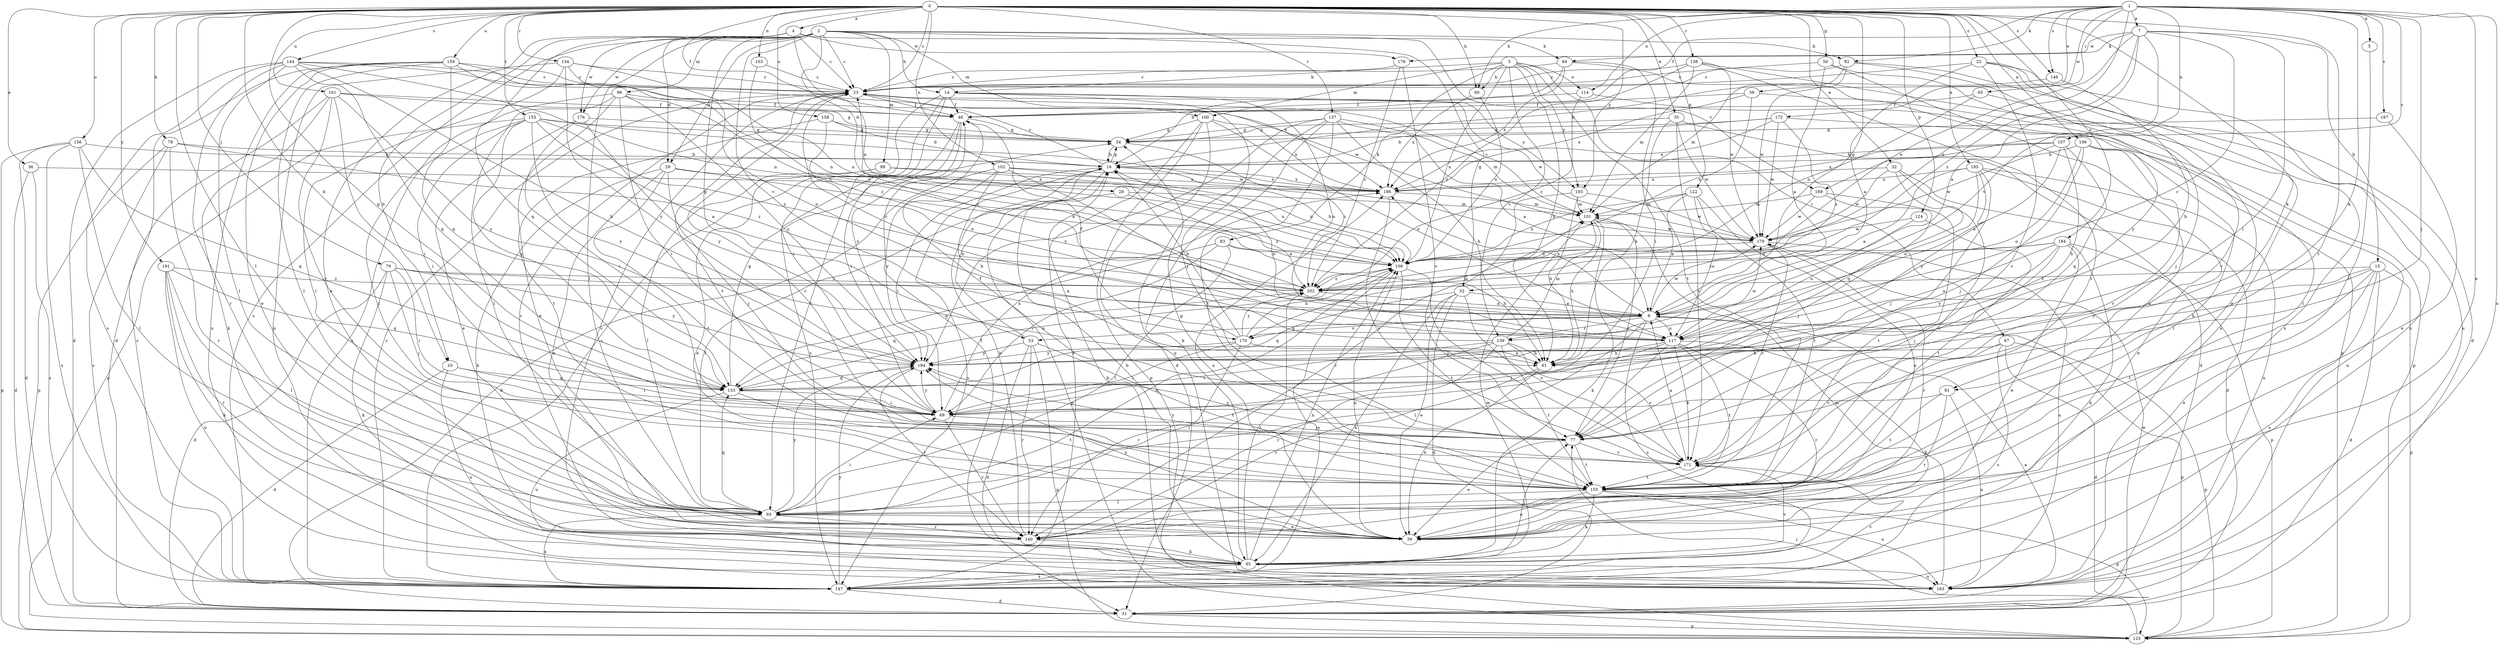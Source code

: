 strict digraph  {
0;
1;
2;
3;
4;
5;
7;
8;
10;
14;
15;
16;
22;
23;
28;
29;
31;
32;
35;
36;
38;
39;
46;
50;
52;
53;
54;
60;
61;
65;
67;
69;
70;
77;
78;
81;
82;
83;
84;
85;
93;
96;
99;
100;
101;
102;
103;
106;
107;
108;
114;
117;
122;
124;
125;
133;
134;
137;
138;
139;
140;
144;
146;
147;
153;
155;
156;
158;
159;
161;
163;
167;
169;
170;
171;
172;
176;
178;
179;
184;
185;
186;
191;
193;
194;
202;
0 -> 4  [label=a];
0 -> 10  [label=b];
0 -> 22  [label=c];
0 -> 23  [label=c];
0 -> 32  [label=e];
0 -> 35  [label=e];
0 -> 36  [label=e];
0 -> 46  [label=f];
0 -> 50  [label=g];
0 -> 52  [label=g];
0 -> 60  [label=h];
0 -> 70  [label=j];
0 -> 78  [label=k];
0 -> 81  [label=k];
0 -> 93  [label=l];
0 -> 102  [label=n];
0 -> 103  [label=n];
0 -> 106  [label=n];
0 -> 122  [label=p];
0 -> 124  [label=p];
0 -> 133  [label=q];
0 -> 134  [label=r];
0 -> 137  [label=r];
0 -> 138  [label=r];
0 -> 144  [label=s];
0 -> 146  [label=s];
0 -> 153  [label=t];
0 -> 155  [label=t];
0 -> 156  [label=u];
0 -> 158  [label=u];
0 -> 159  [label=u];
0 -> 161  [label=u];
0 -> 184  [label=x];
0 -> 185  [label=x];
0 -> 191  [label=y];
0 -> 193  [label=y];
1 -> 5  [label=a];
1 -> 7  [label=a];
1 -> 38  [label=e];
1 -> 39  [label=e];
1 -> 46  [label=f];
1 -> 60  [label=h];
1 -> 65  [label=i];
1 -> 77  [label=j];
1 -> 81  [label=k];
1 -> 82  [label=k];
1 -> 107  [label=n];
1 -> 114  [label=o];
1 -> 146  [label=s];
1 -> 163  [label=u];
1 -> 167  [label=v];
1 -> 169  [label=v];
1 -> 172  [label=w];
1 -> 202  [label=z];
2 -> 10  [label=b];
2 -> 14  [label=b];
2 -> 23  [label=c];
2 -> 28  [label=d];
2 -> 29  [label=d];
2 -> 52  [label=g];
2 -> 53  [label=g];
2 -> 82  [label=k];
2 -> 93  [label=l];
2 -> 96  [label=m];
2 -> 99  [label=m];
2 -> 100  [label=m];
2 -> 147  [label=s];
2 -> 169  [label=v];
2 -> 170  [label=v];
2 -> 176  [label=w];
3 -> 14  [label=b];
3 -> 60  [label=h];
3 -> 61  [label=h];
3 -> 67  [label=i];
3 -> 83  [label=k];
3 -> 100  [label=m];
3 -> 108  [label=n];
3 -> 114  [label=o];
3 -> 139  [label=r];
3 -> 155  [label=t];
3 -> 193  [label=y];
4 -> 23  [label=c];
4 -> 29  [label=d];
4 -> 39  [label=e];
4 -> 84  [label=k];
4 -> 108  [label=n];
4 -> 133  [label=q];
4 -> 176  [label=w];
4 -> 178  [label=w];
5 -> 93  [label=l];
7 -> 8  [label=a];
7 -> 15  [label=b];
7 -> 69  [label=i];
7 -> 84  [label=k];
7 -> 108  [label=n];
7 -> 139  [label=r];
7 -> 170  [label=v];
7 -> 178  [label=w];
7 -> 202  [label=z];
8 -> 23  [label=c];
8 -> 53  [label=g];
8 -> 93  [label=l];
8 -> 117  [label=o];
8 -> 125  [label=p];
8 -> 139  [label=r];
8 -> 147  [label=s];
8 -> 170  [label=v];
8 -> 179  [label=w];
8 -> 186  [label=x];
10 -> 31  [label=d];
10 -> 69  [label=i];
10 -> 133  [label=q];
10 -> 163  [label=u];
14 -> 46  [label=f];
14 -> 69  [label=i];
14 -> 77  [label=j];
14 -> 93  [label=l];
14 -> 117  [label=o];
14 -> 147  [label=s];
14 -> 193  [label=y];
15 -> 31  [label=d];
15 -> 39  [label=e];
15 -> 61  [label=h];
15 -> 125  [label=p];
15 -> 147  [label=s];
15 -> 155  [label=t];
15 -> 194  [label=y];
15 -> 202  [label=z];
16 -> 23  [label=c];
16 -> 54  [label=g];
16 -> 69  [label=i];
16 -> 125  [label=p];
16 -> 147  [label=s];
16 -> 186  [label=x];
22 -> 8  [label=a];
22 -> 23  [label=c];
22 -> 39  [label=e];
22 -> 147  [label=s];
22 -> 163  [label=u];
22 -> 171  [label=v];
23 -> 46  [label=f];
23 -> 140  [label=r];
23 -> 155  [label=t];
23 -> 179  [label=w];
28 -> 93  [label=l];
28 -> 101  [label=m];
28 -> 202  [label=z];
29 -> 39  [label=e];
29 -> 77  [label=j];
29 -> 85  [label=k];
29 -> 108  [label=n];
29 -> 155  [label=t];
29 -> 186  [label=x];
31 -> 8  [label=a];
31 -> 125  [label=p];
31 -> 179  [label=w];
32 -> 31  [label=d];
32 -> 133  [label=q];
32 -> 155  [label=t];
32 -> 179  [label=w];
32 -> 186  [label=x];
35 -> 31  [label=d];
35 -> 54  [label=g];
35 -> 61  [label=h];
35 -> 171  [label=v];
35 -> 179  [label=w];
36 -> 31  [label=d];
36 -> 147  [label=s];
36 -> 186  [label=x];
38 -> 46  [label=f];
38 -> 108  [label=n];
38 -> 186  [label=x];
38 -> 194  [label=y];
39 -> 108  [label=n];
39 -> 186  [label=x];
39 -> 194  [label=y];
46 -> 54  [label=g];
46 -> 69  [label=i];
46 -> 147  [label=s];
46 -> 194  [label=y];
50 -> 8  [label=a];
50 -> 23  [label=c];
50 -> 39  [label=e];
50 -> 163  [label=u];
52 -> 8  [label=a];
52 -> 31  [label=d];
52 -> 39  [label=e];
52 -> 85  [label=k];
52 -> 133  [label=q];
52 -> 171  [label=v];
53 -> 16  [label=b];
53 -> 31  [label=d];
53 -> 125  [label=p];
53 -> 140  [label=r];
53 -> 155  [label=t];
53 -> 194  [label=y];
54 -> 16  [label=b];
54 -> 202  [label=z];
60 -> 108  [label=n];
60 -> 186  [label=x];
61 -> 39  [label=e];
61 -> 140  [label=r];
65 -> 46  [label=f];
65 -> 77  [label=j];
65 -> 108  [label=n];
67 -> 31  [label=d];
67 -> 61  [label=h];
67 -> 125  [label=p];
67 -> 147  [label=s];
67 -> 171  [label=v];
69 -> 77  [label=j];
69 -> 140  [label=r];
69 -> 186  [label=x];
69 -> 194  [label=y];
70 -> 8  [label=a];
70 -> 31  [label=d];
70 -> 69  [label=i];
70 -> 77  [label=j];
70 -> 85  [label=k];
70 -> 194  [label=y];
70 -> 202  [label=z];
77 -> 39  [label=e];
77 -> 46  [label=f];
77 -> 155  [label=t];
77 -> 171  [label=v];
77 -> 194  [label=y];
78 -> 16  [label=b];
78 -> 125  [label=p];
78 -> 140  [label=r];
78 -> 147  [label=s];
78 -> 202  [label=z];
81 -> 69  [label=i];
81 -> 140  [label=r];
81 -> 155  [label=t];
81 -> 163  [label=u];
82 -> 23  [label=c];
82 -> 101  [label=m];
82 -> 163  [label=u];
82 -> 171  [label=v];
82 -> 179  [label=w];
83 -> 61  [label=h];
83 -> 69  [label=i];
83 -> 93  [label=l];
83 -> 108  [label=n];
83 -> 133  [label=q];
84 -> 16  [label=b];
84 -> 23  [label=c];
84 -> 69  [label=i];
84 -> 125  [label=p];
84 -> 186  [label=x];
85 -> 16  [label=b];
85 -> 23  [label=c];
85 -> 46  [label=f];
85 -> 77  [label=j];
85 -> 108  [label=n];
85 -> 147  [label=s];
85 -> 163  [label=u];
85 -> 171  [label=v];
85 -> 202  [label=z];
93 -> 39  [label=e];
93 -> 69  [label=i];
93 -> 108  [label=n];
93 -> 133  [label=q];
93 -> 140  [label=r];
93 -> 147  [label=s];
93 -> 194  [label=y];
96 -> 39  [label=e];
96 -> 46  [label=f];
96 -> 69  [label=i];
96 -> 93  [label=l];
96 -> 147  [label=s];
96 -> 194  [label=y];
96 -> 202  [label=z];
99 -> 39  [label=e];
99 -> 93  [label=l];
99 -> 108  [label=n];
99 -> 186  [label=x];
100 -> 54  [label=g];
100 -> 117  [label=o];
100 -> 125  [label=p];
100 -> 147  [label=s];
100 -> 163  [label=u];
100 -> 186  [label=x];
101 -> 23  [label=c];
101 -> 61  [label=h];
101 -> 77  [label=j];
101 -> 85  [label=k];
101 -> 179  [label=w];
102 -> 31  [label=d];
102 -> 61  [label=h];
102 -> 108  [label=n];
102 -> 117  [label=o];
102 -> 186  [label=x];
102 -> 194  [label=y];
103 -> 23  [label=c];
103 -> 202  [label=z];
106 -> 16  [label=b];
106 -> 77  [label=j];
106 -> 93  [label=l];
106 -> 117  [label=o];
106 -> 163  [label=u];
106 -> 171  [label=v];
107 -> 8  [label=a];
107 -> 16  [label=b];
107 -> 61  [label=h];
107 -> 133  [label=q];
107 -> 179  [label=w];
107 -> 186  [label=x];
108 -> 16  [label=b];
108 -> 77  [label=j];
108 -> 147  [label=s];
108 -> 155  [label=t];
108 -> 202  [label=z];
114 -> 46  [label=f];
114 -> 125  [label=p];
114 -> 202  [label=z];
117 -> 16  [label=b];
117 -> 61  [label=h];
117 -> 69  [label=i];
117 -> 77  [label=j];
117 -> 85  [label=k];
117 -> 140  [label=r];
117 -> 155  [label=t];
117 -> 171  [label=v];
117 -> 179  [label=w];
122 -> 8  [label=a];
122 -> 39  [label=e];
122 -> 101  [label=m];
122 -> 108  [label=n];
122 -> 117  [label=o];
122 -> 155  [label=t];
124 -> 117  [label=o];
124 -> 155  [label=t];
124 -> 179  [label=w];
125 -> 77  [label=j];
133 -> 54  [label=g];
133 -> 69  [label=i];
133 -> 108  [label=n];
133 -> 155  [label=t];
133 -> 163  [label=u];
134 -> 23  [label=c];
134 -> 93  [label=l];
134 -> 108  [label=n];
134 -> 117  [label=o];
134 -> 163  [label=u];
134 -> 194  [label=y];
137 -> 8  [label=a];
137 -> 31  [label=d];
137 -> 54  [label=g];
137 -> 61  [label=h];
137 -> 85  [label=k];
137 -> 101  [label=m];
137 -> 155  [label=t];
137 -> 194  [label=y];
138 -> 23  [label=c];
138 -> 31  [label=d];
138 -> 101  [label=m];
138 -> 155  [label=t];
138 -> 179  [label=w];
138 -> 202  [label=z];
139 -> 23  [label=c];
139 -> 61  [label=h];
139 -> 69  [label=i];
139 -> 93  [label=l];
139 -> 101  [label=m];
139 -> 140  [label=r];
139 -> 155  [label=t];
139 -> 171  [label=v];
140 -> 16  [label=b];
140 -> 85  [label=k];
144 -> 23  [label=c];
144 -> 31  [label=d];
144 -> 61  [label=h];
144 -> 93  [label=l];
144 -> 108  [label=n];
144 -> 133  [label=q];
144 -> 140  [label=r];
144 -> 147  [label=s];
144 -> 186  [label=x];
146 -> 16  [label=b];
146 -> 61  [label=h];
147 -> 23  [label=c];
147 -> 31  [label=d];
147 -> 101  [label=m];
147 -> 171  [label=v];
147 -> 194  [label=y];
153 -> 8  [label=a];
153 -> 54  [label=g];
153 -> 69  [label=i];
153 -> 125  [label=p];
153 -> 133  [label=q];
153 -> 155  [label=t];
153 -> 179  [label=w];
153 -> 194  [label=y];
153 -> 202  [label=z];
155 -> 23  [label=c];
155 -> 39  [label=e];
155 -> 54  [label=g];
155 -> 85  [label=k];
155 -> 93  [label=l];
155 -> 125  [label=p];
155 -> 163  [label=u];
156 -> 16  [label=b];
156 -> 31  [label=d];
156 -> 93  [label=l];
156 -> 125  [label=p];
156 -> 133  [label=q];
156 -> 147  [label=s];
158 -> 16  [label=b];
158 -> 54  [label=g];
158 -> 117  [label=o];
158 -> 155  [label=t];
159 -> 23  [label=c];
159 -> 31  [label=d];
159 -> 39  [label=e];
159 -> 93  [label=l];
159 -> 108  [label=n];
159 -> 133  [label=q];
159 -> 163  [label=u];
159 -> 179  [label=w];
161 -> 46  [label=f];
161 -> 54  [label=g];
161 -> 69  [label=i];
161 -> 85  [label=k];
161 -> 147  [label=s];
161 -> 171  [label=v];
161 -> 194  [label=y];
163 -> 16  [label=b];
163 -> 101  [label=m];
167 -> 39  [label=e];
167 -> 54  [label=g];
169 -> 77  [label=j];
169 -> 101  [label=m];
169 -> 155  [label=t];
169 -> 179  [label=w];
170 -> 16  [label=b];
170 -> 46  [label=f];
170 -> 61  [label=h];
170 -> 69  [label=i];
170 -> 101  [label=m];
170 -> 108  [label=n];
170 -> 140  [label=r];
170 -> 194  [label=y];
170 -> 202  [label=z];
171 -> 8  [label=a];
171 -> 155  [label=t];
171 -> 194  [label=y];
172 -> 16  [label=b];
172 -> 54  [label=g];
172 -> 155  [label=t];
172 -> 179  [label=w];
172 -> 186  [label=x];
172 -> 202  [label=z];
176 -> 39  [label=e];
176 -> 54  [label=g];
176 -> 69  [label=i];
176 -> 194  [label=y];
178 -> 23  [label=c];
178 -> 171  [label=v];
178 -> 202  [label=z];
179 -> 108  [label=n];
179 -> 140  [label=r];
179 -> 163  [label=u];
179 -> 171  [label=v];
184 -> 39  [label=e];
184 -> 77  [label=j];
184 -> 85  [label=k];
184 -> 108  [label=n];
184 -> 117  [label=o];
184 -> 125  [label=p];
184 -> 194  [label=y];
184 -> 202  [label=z];
185 -> 8  [label=a];
185 -> 39  [label=e];
185 -> 77  [label=j];
185 -> 117  [label=o];
185 -> 163  [label=u];
185 -> 186  [label=x];
185 -> 194  [label=y];
186 -> 101  [label=m];
186 -> 171  [label=v];
191 -> 85  [label=k];
191 -> 93  [label=l];
191 -> 133  [label=q];
191 -> 140  [label=r];
191 -> 163  [label=u];
191 -> 202  [label=z];
193 -> 61  [label=h];
193 -> 101  [label=m];
193 -> 140  [label=r];
193 -> 179  [label=w];
194 -> 133  [label=q];
194 -> 140  [label=r];
202 -> 8  [label=a];
202 -> 133  [label=q];
}
